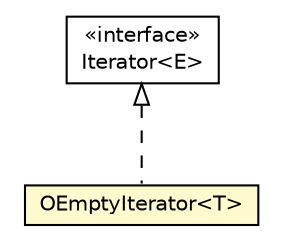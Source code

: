 #!/usr/local/bin/dot
#
# Class diagram 
# Generated by UMLGraph version R5_6-24-gf6e263 (http://www.umlgraph.org/)
#

digraph G {
	edge [fontname="Helvetica",fontsize=10,labelfontname="Helvetica",labelfontsize=10];
	node [fontname="Helvetica",fontsize=10,shape=plaintext];
	nodesep=0.25;
	ranksep=0.5;
	// com.orientechnologies.orient.core.iterator.OEmptyIterator<T>
	c1684064 [label=<<table title="com.orientechnologies.orient.core.iterator.OEmptyIterator" border="0" cellborder="1" cellspacing="0" cellpadding="2" port="p" bgcolor="lemonChiffon" href="./OEmptyIterator.html">
		<tr><td><table border="0" cellspacing="0" cellpadding="1">
<tr><td align="center" balign="center"> OEmptyIterator&lt;T&gt; </td></tr>
		</table></td></tr>
		</table>>, URL="./OEmptyIterator.html", fontname="Helvetica", fontcolor="black", fontsize=10.0];
	//com.orientechnologies.orient.core.iterator.OEmptyIterator<T> implements java.util.Iterator<E>
	c1684691:p -> c1684064:p [dir=back,arrowtail=empty,style=dashed];
	// java.util.Iterator<E>
	c1684691 [label=<<table title="java.util.Iterator" border="0" cellborder="1" cellspacing="0" cellpadding="2" port="p" href="http://java.sun.com/j2se/1.4.2/docs/api/java/util/Iterator.html">
		<tr><td><table border="0" cellspacing="0" cellpadding="1">
<tr><td align="center" balign="center"> &#171;interface&#187; </td></tr>
<tr><td align="center" balign="center"> Iterator&lt;E&gt; </td></tr>
		</table></td></tr>
		</table>>, URL="http://java.sun.com/j2se/1.4.2/docs/api/java/util/Iterator.html", fontname="Helvetica", fontcolor="black", fontsize=10.0];
}

